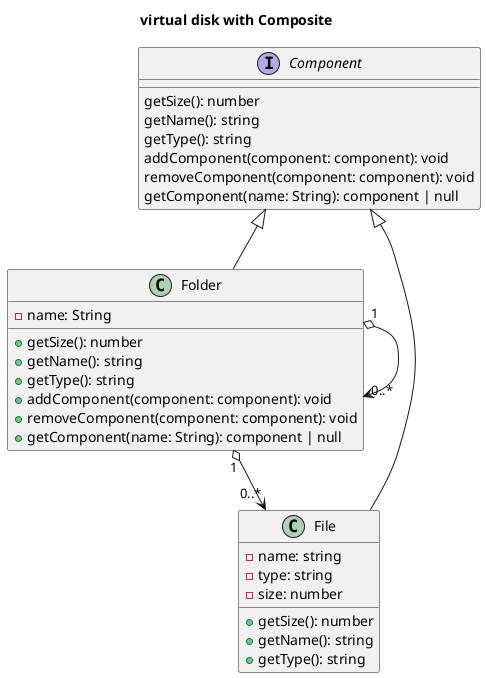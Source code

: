 @startuml class diagram
title virtual disk with Composite

Component <|-- Folder
Component <|-- File
Folder "1" o--> "0..*" File
Folder "1" o--> "0..*" Folder

interface Component{
    getSize(): number
    getName(): string
    getType(): string
    addComponent(component: component): void
    removeComponent(component: component): void
    getComponent(name: String): component | null
}

class Folder{
    -name: String

    + getSize(): number
    + getName(): string
    + getType(): string
    + addComponent(component: component): void
    + removeComponent(component: component): void
    + getComponent(name: String): component | null
}

class File{
    - name: string
    - type: string
    - size: number

    + getSize(): number
    + getName(): string
    + getType(): string
    
}

@enduml